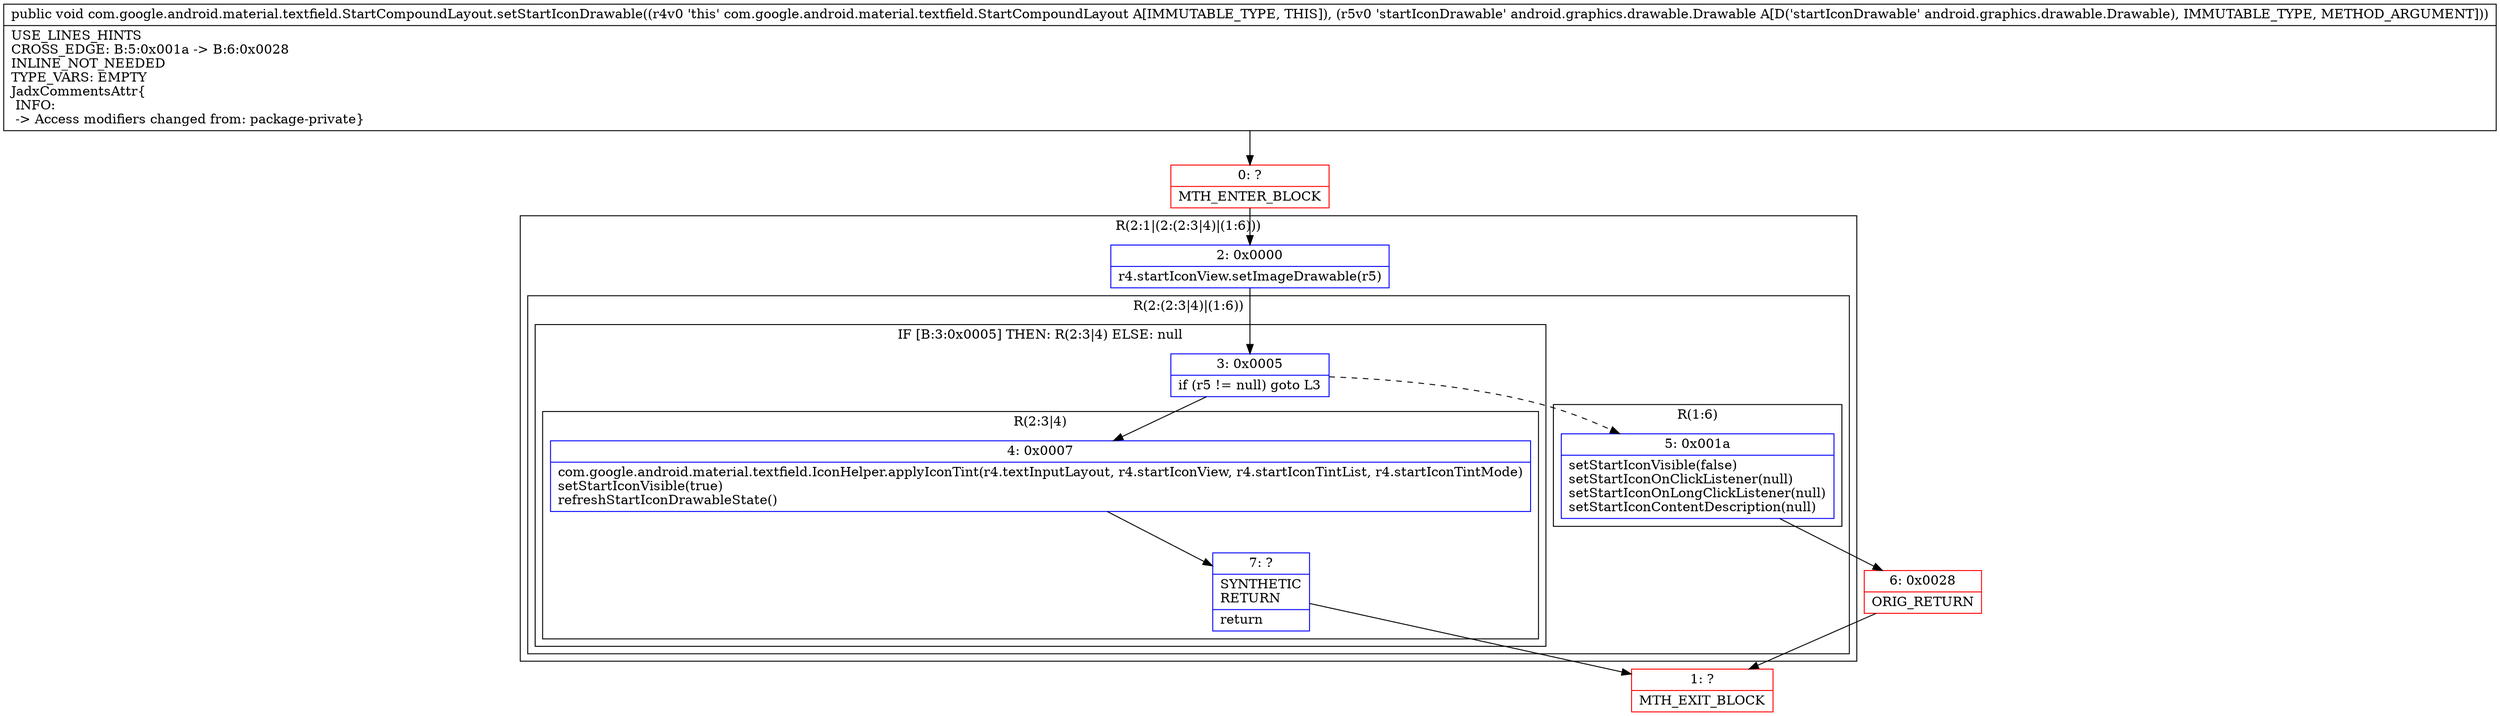 digraph "CFG forcom.google.android.material.textfield.StartCompoundLayout.setStartIconDrawable(Landroid\/graphics\/drawable\/Drawable;)V" {
subgraph cluster_Region_543557159 {
label = "R(2:1|(2:(2:3|4)|(1:6)))";
node [shape=record,color=blue];
Node_2 [shape=record,label="{2\:\ 0x0000|r4.startIconView.setImageDrawable(r5)\l}"];
subgraph cluster_Region_306842782 {
label = "R(2:(2:3|4)|(1:6))";
node [shape=record,color=blue];
subgraph cluster_IfRegion_634638587 {
label = "IF [B:3:0x0005] THEN: R(2:3|4) ELSE: null";
node [shape=record,color=blue];
Node_3 [shape=record,label="{3\:\ 0x0005|if (r5 != null) goto L3\l}"];
subgraph cluster_Region_817104884 {
label = "R(2:3|4)";
node [shape=record,color=blue];
Node_4 [shape=record,label="{4\:\ 0x0007|com.google.android.material.textfield.IconHelper.applyIconTint(r4.textInputLayout, r4.startIconView, r4.startIconTintList, r4.startIconTintMode)\lsetStartIconVisible(true)\lrefreshStartIconDrawableState()\l}"];
Node_7 [shape=record,label="{7\:\ ?|SYNTHETIC\lRETURN\l|return\l}"];
}
}
subgraph cluster_Region_552823035 {
label = "R(1:6)";
node [shape=record,color=blue];
Node_5 [shape=record,label="{5\:\ 0x001a|setStartIconVisible(false)\lsetStartIconOnClickListener(null)\lsetStartIconOnLongClickListener(null)\lsetStartIconContentDescription(null)\l}"];
}
}
}
Node_0 [shape=record,color=red,label="{0\:\ ?|MTH_ENTER_BLOCK\l}"];
Node_1 [shape=record,color=red,label="{1\:\ ?|MTH_EXIT_BLOCK\l}"];
Node_6 [shape=record,color=red,label="{6\:\ 0x0028|ORIG_RETURN\l}"];
MethodNode[shape=record,label="{public void com.google.android.material.textfield.StartCompoundLayout.setStartIconDrawable((r4v0 'this' com.google.android.material.textfield.StartCompoundLayout A[IMMUTABLE_TYPE, THIS]), (r5v0 'startIconDrawable' android.graphics.drawable.Drawable A[D('startIconDrawable' android.graphics.drawable.Drawable), IMMUTABLE_TYPE, METHOD_ARGUMENT]))  | USE_LINES_HINTS\lCROSS_EDGE: B:5:0x001a \-\> B:6:0x0028\lINLINE_NOT_NEEDED\lTYPE_VARS: EMPTY\lJadxCommentsAttr\{\l INFO: \l \-\> Access modifiers changed from: package\-private\}\l}"];
MethodNode -> Node_0;Node_2 -> Node_3;
Node_3 -> Node_4;
Node_3 -> Node_5[style=dashed];
Node_4 -> Node_7;
Node_7 -> Node_1;
Node_5 -> Node_6;
Node_0 -> Node_2;
Node_6 -> Node_1;
}

